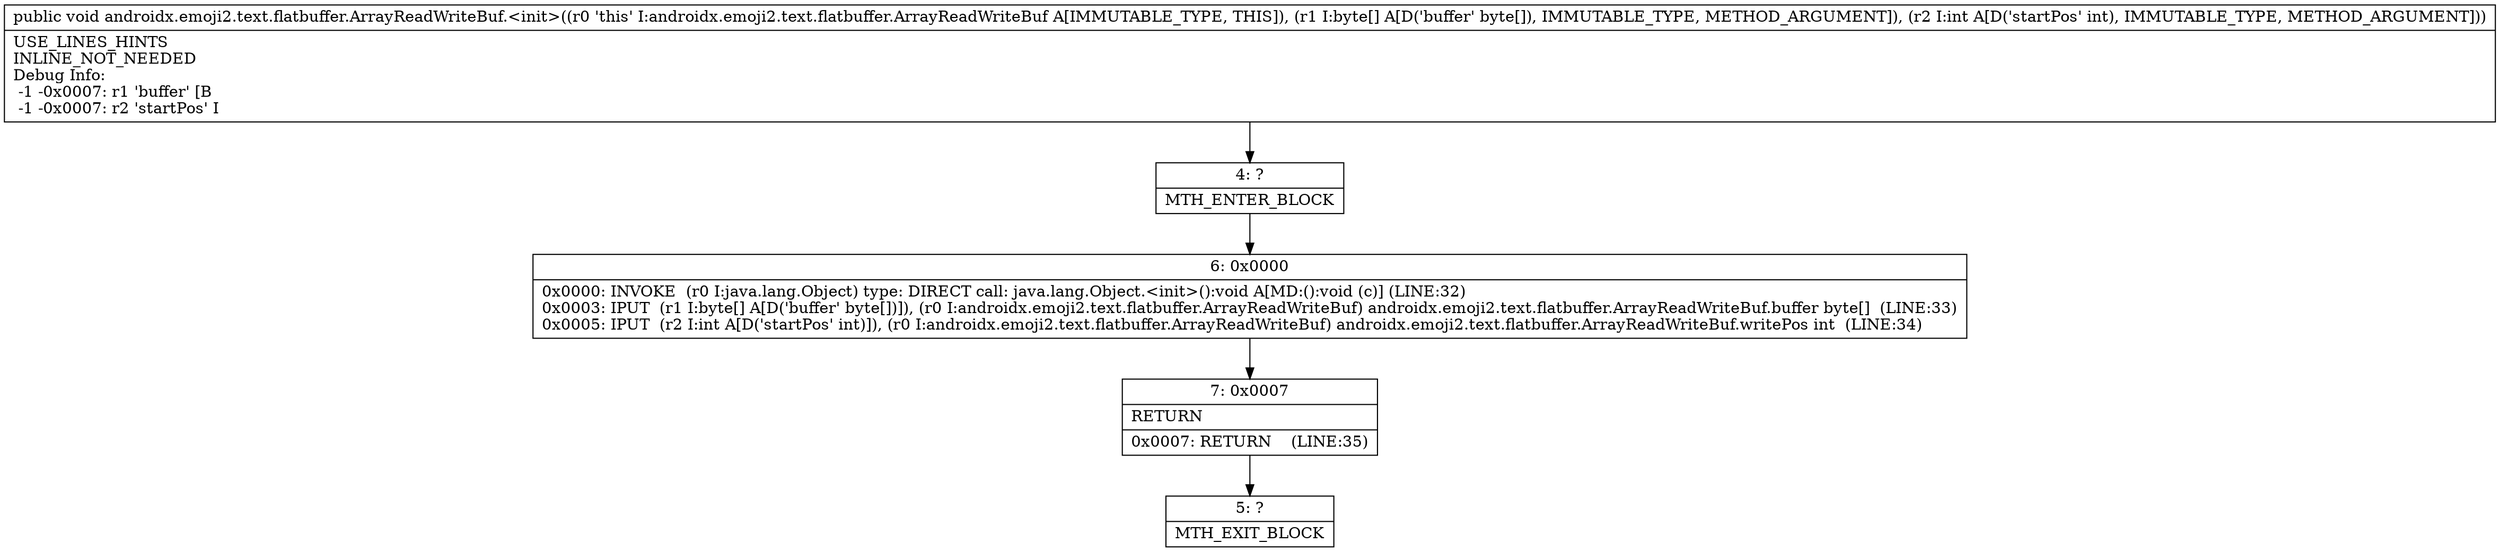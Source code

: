 digraph "CFG forandroidx.emoji2.text.flatbuffer.ArrayReadWriteBuf.\<init\>([BI)V" {
Node_4 [shape=record,label="{4\:\ ?|MTH_ENTER_BLOCK\l}"];
Node_6 [shape=record,label="{6\:\ 0x0000|0x0000: INVOKE  (r0 I:java.lang.Object) type: DIRECT call: java.lang.Object.\<init\>():void A[MD:():void (c)] (LINE:32)\l0x0003: IPUT  (r1 I:byte[] A[D('buffer' byte[])]), (r0 I:androidx.emoji2.text.flatbuffer.ArrayReadWriteBuf) androidx.emoji2.text.flatbuffer.ArrayReadWriteBuf.buffer byte[]  (LINE:33)\l0x0005: IPUT  (r2 I:int A[D('startPos' int)]), (r0 I:androidx.emoji2.text.flatbuffer.ArrayReadWriteBuf) androidx.emoji2.text.flatbuffer.ArrayReadWriteBuf.writePos int  (LINE:34)\l}"];
Node_7 [shape=record,label="{7\:\ 0x0007|RETURN\l|0x0007: RETURN    (LINE:35)\l}"];
Node_5 [shape=record,label="{5\:\ ?|MTH_EXIT_BLOCK\l}"];
MethodNode[shape=record,label="{public void androidx.emoji2.text.flatbuffer.ArrayReadWriteBuf.\<init\>((r0 'this' I:androidx.emoji2.text.flatbuffer.ArrayReadWriteBuf A[IMMUTABLE_TYPE, THIS]), (r1 I:byte[] A[D('buffer' byte[]), IMMUTABLE_TYPE, METHOD_ARGUMENT]), (r2 I:int A[D('startPos' int), IMMUTABLE_TYPE, METHOD_ARGUMENT]))  | USE_LINES_HINTS\lINLINE_NOT_NEEDED\lDebug Info:\l  \-1 \-0x0007: r1 'buffer' [B\l  \-1 \-0x0007: r2 'startPos' I\l}"];
MethodNode -> Node_4;Node_4 -> Node_6;
Node_6 -> Node_7;
Node_7 -> Node_5;
}

